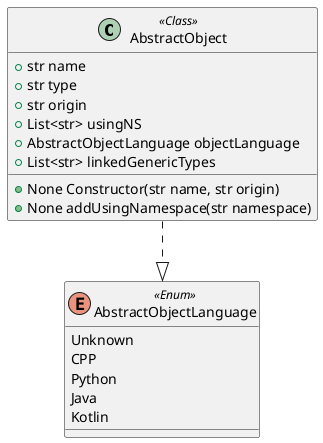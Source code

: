 @startuml
class AbstractObject <<Class>>
{
+ str name
+ str type
+ str origin
+ List<str> usingNS
+ AbstractObjectLanguage objectLanguage
+ List<str> linkedGenericTypes
+None Constructor(str name, str origin)
+None addUsingNamespace(str namespace)
}
enum AbstractObjectLanguage <<Enum>>
{
Unknown
CPP
Python
Java
Kotlin
}
AbstractObject ..|> AbstractObjectLanguage
@enduml
